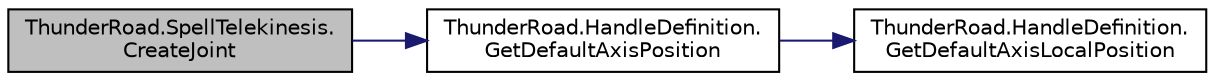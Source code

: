 digraph "ThunderRoad.SpellTelekinesis.CreateJoint"
{
 // LATEX_PDF_SIZE
  edge [fontname="Helvetica",fontsize="10",labelfontname="Helvetica",labelfontsize="10"];
  node [fontname="Helvetica",fontsize="10",shape=record];
  rankdir="LR";
  Node1 [label="ThunderRoad.SpellTelekinesis.\lCreateJoint",height=0.2,width=0.4,color="black", fillcolor="grey75", style="filled", fontcolor="black",tooltip="Creates the joint."];
  Node1 -> Node2 [color="midnightblue",fontsize="10",style="solid",fontname="Helvetica"];
  Node2 [label="ThunderRoad.HandleDefinition.\lGetDefaultAxisPosition",height=0.2,width=0.4,color="black", fillcolor="white", style="filled",URL="$class_thunder_road_1_1_handle_definition.html#ae0c96c9b9a5c5fb63a745a5bbb4ff210",tooltip="Gets the default axis position."];
  Node2 -> Node3 [color="midnightblue",fontsize="10",style="solid",fontname="Helvetica"];
  Node3 [label="ThunderRoad.HandleDefinition.\lGetDefaultAxisLocalPosition",height=0.2,width=0.4,color="black", fillcolor="white", style="filled",URL="$class_thunder_road_1_1_handle_definition.html#a0942db018cce7f5f765299dc1c5e3e09",tooltip="Gets the default axis local position."];
}
